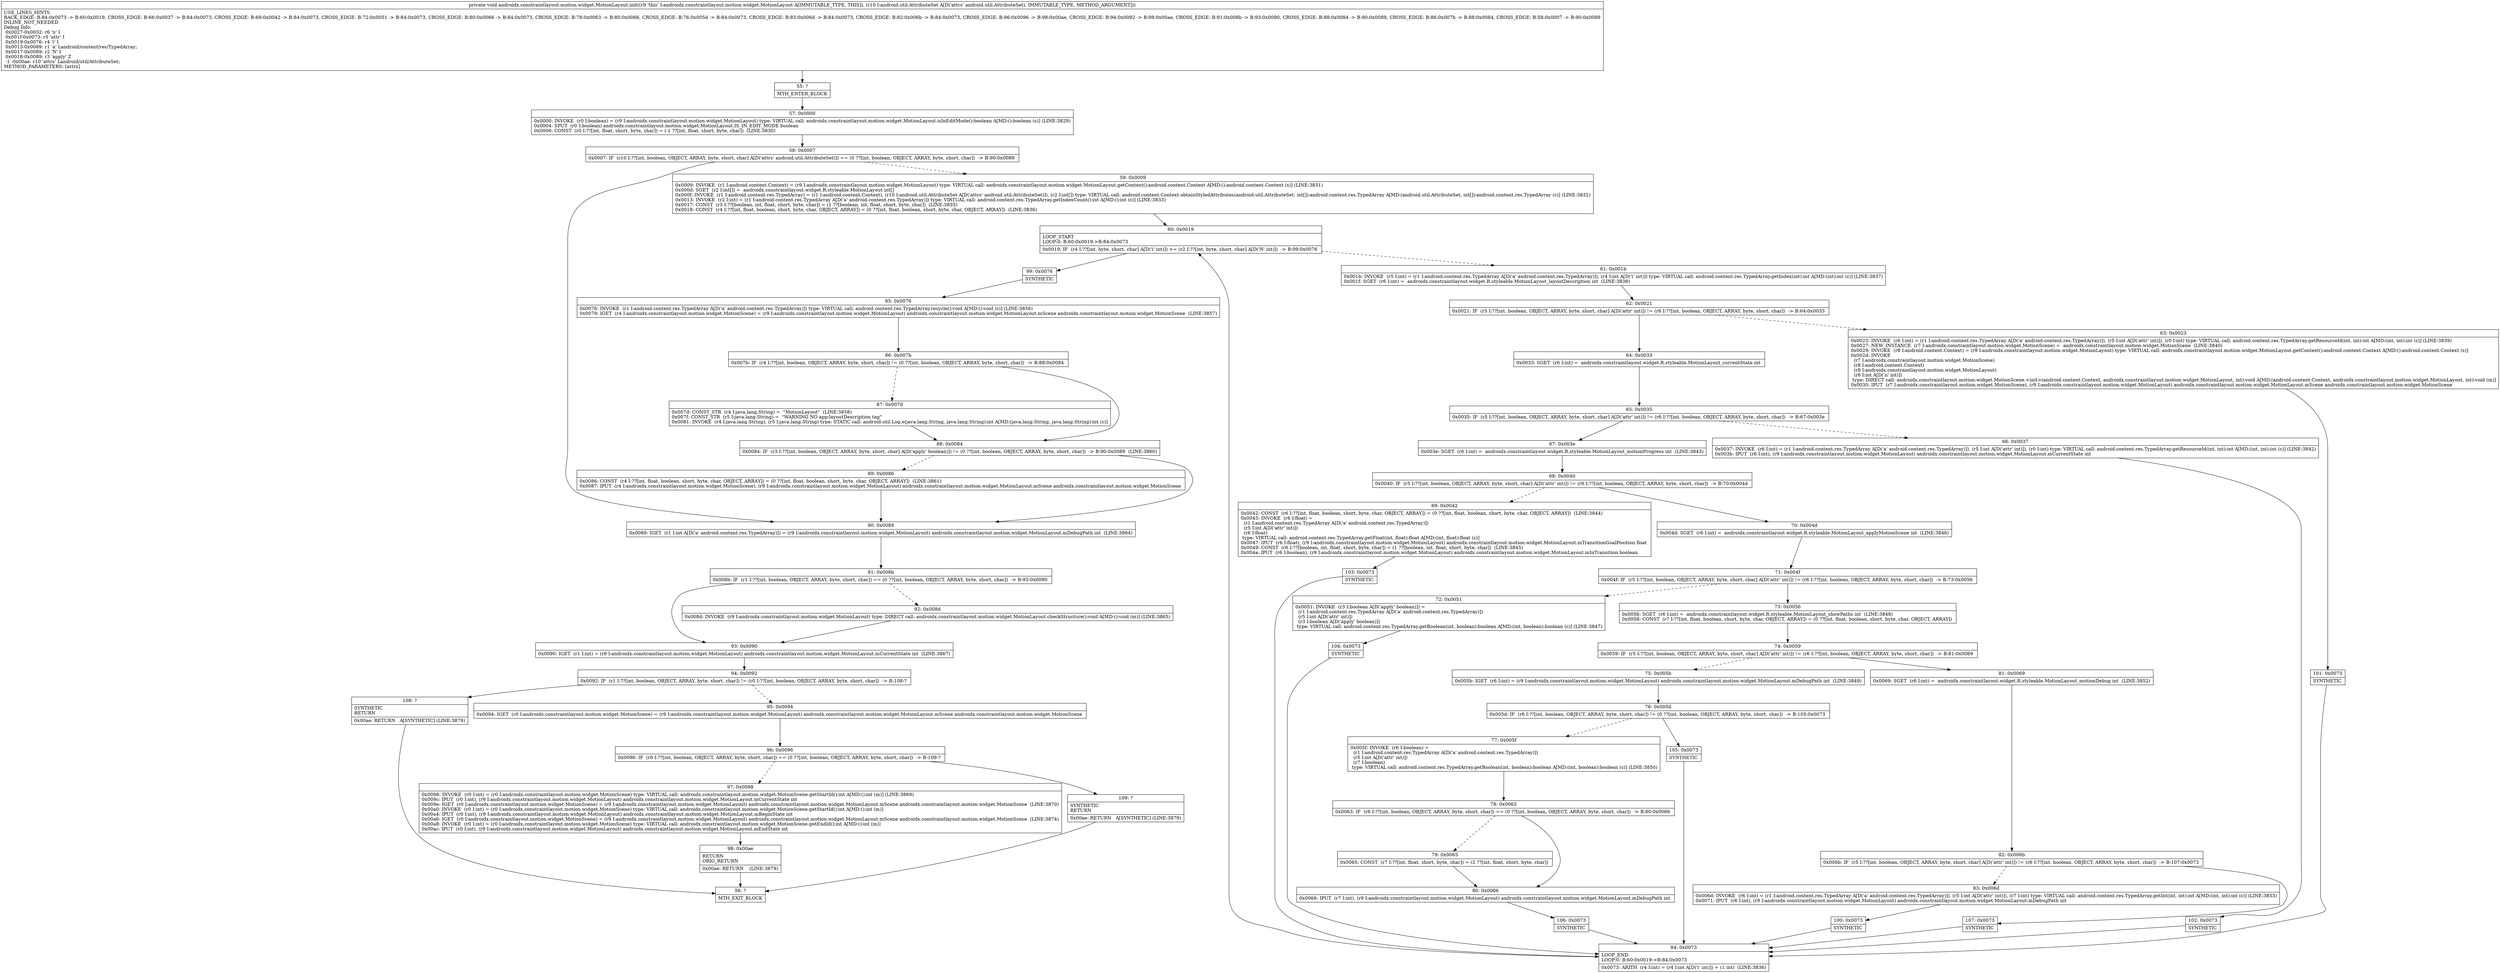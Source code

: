 digraph "CFG forandroidx.constraintlayout.motion.widget.MotionLayout.init(Landroid\/util\/AttributeSet;)V" {
Node_55 [shape=record,label="{55\:\ ?|MTH_ENTER_BLOCK\l}"];
Node_57 [shape=record,label="{57\:\ 0x0000|0x0000: INVOKE  (r0 I:boolean) = (r9 I:androidx.constraintlayout.motion.widget.MotionLayout) type: VIRTUAL call: androidx.constraintlayout.motion.widget.MotionLayout.isInEditMode():boolean A[MD:():boolean (s)] (LINE:3829)\l0x0004: SPUT  (r0 I:boolean) androidx.constraintlayout.motion.widget.MotionLayout.IS_IN_EDIT_MODE boolean \l0x0006: CONST  (r0 I:??[int, float, short, byte, char]) = (\-1 ??[int, float, short, byte, char])  (LINE:3830)\l}"];
Node_58 [shape=record,label="{58\:\ 0x0007|0x0007: IF  (r10 I:??[int, boolean, OBJECT, ARRAY, byte, short, char] A[D('attrs' android.util.AttributeSet)]) == (0 ??[int, boolean, OBJECT, ARRAY, byte, short, char])  \-\> B:90:0x0089 \l}"];
Node_59 [shape=record,label="{59\:\ 0x0009|0x0009: INVOKE  (r1 I:android.content.Context) = (r9 I:androidx.constraintlayout.motion.widget.MotionLayout) type: VIRTUAL call: androidx.constraintlayout.motion.widget.MotionLayout.getContext():android.content.Context A[MD:():android.content.Context (s)] (LINE:3831)\l0x000d: SGET  (r2 I:int[]) =  androidx.constraintlayout.widget.R.styleable.MotionLayout int[] \l0x000f: INVOKE  (r1 I:android.content.res.TypedArray) = (r1 I:android.content.Context), (r10 I:android.util.AttributeSet A[D('attrs' android.util.AttributeSet)]), (r2 I:int[]) type: VIRTUAL call: android.content.Context.obtainStyledAttributes(android.util.AttributeSet, int[]):android.content.res.TypedArray A[MD:(android.util.AttributeSet, int[]):android.content.res.TypedArray (c)] (LINE:3832)\l0x0013: INVOKE  (r2 I:int) = (r1 I:android.content.res.TypedArray A[D('a' android.content.res.TypedArray)]) type: VIRTUAL call: android.content.res.TypedArray.getIndexCount():int A[MD:():int (c)] (LINE:3833)\l0x0017: CONST  (r3 I:??[boolean, int, float, short, byte, char]) = (1 ??[boolean, int, float, short, byte, char])  (LINE:3835)\l0x0018: CONST  (r4 I:??[int, float, boolean, short, byte, char, OBJECT, ARRAY]) = (0 ??[int, float, boolean, short, byte, char, OBJECT, ARRAY])  (LINE:3836)\l}"];
Node_60 [shape=record,label="{60\:\ 0x0019|LOOP_START\lLOOP:0: B:60:0x0019\-\>B:84:0x0073\l|0x0019: IF  (r4 I:??[int, byte, short, char] A[D('i' int)]) \>= (r2 I:??[int, byte, short, char] A[D('N' int)])  \-\> B:99:0x0076 \l}"];
Node_61 [shape=record,label="{61\:\ 0x001b|0x001b: INVOKE  (r5 I:int) = (r1 I:android.content.res.TypedArray A[D('a' android.content.res.TypedArray)]), (r4 I:int A[D('i' int)]) type: VIRTUAL call: android.content.res.TypedArray.getIndex(int):int A[MD:(int):int (c)] (LINE:3837)\l0x001f: SGET  (r6 I:int) =  androidx.constraintlayout.widget.R.styleable.MotionLayout_layoutDescription int  (LINE:3838)\l}"];
Node_62 [shape=record,label="{62\:\ 0x0021|0x0021: IF  (r5 I:??[int, boolean, OBJECT, ARRAY, byte, short, char] A[D('attr' int)]) != (r6 I:??[int, boolean, OBJECT, ARRAY, byte, short, char])  \-\> B:64:0x0033 \l}"];
Node_63 [shape=record,label="{63\:\ 0x0023|0x0023: INVOKE  (r6 I:int) = (r1 I:android.content.res.TypedArray A[D('a' android.content.res.TypedArray)]), (r5 I:int A[D('attr' int)]), (r0 I:int) type: VIRTUAL call: android.content.res.TypedArray.getResourceId(int, int):int A[MD:(int, int):int (c)] (LINE:3839)\l0x0027: NEW_INSTANCE  (r7 I:androidx.constraintlayout.motion.widget.MotionScene) =  androidx.constraintlayout.motion.widget.MotionScene  (LINE:3840)\l0x0029: INVOKE  (r8 I:android.content.Context) = (r9 I:androidx.constraintlayout.motion.widget.MotionLayout) type: VIRTUAL call: androidx.constraintlayout.motion.widget.MotionLayout.getContext():android.content.Context A[MD:():android.content.Context (s)]\l0x002d: INVOKE  \l  (r7 I:androidx.constraintlayout.motion.widget.MotionScene)\l  (r8 I:android.content.Context)\l  (r9 I:androidx.constraintlayout.motion.widget.MotionLayout)\l  (r6 I:int A[D('n' int)])\l type: DIRECT call: androidx.constraintlayout.motion.widget.MotionScene.\<init\>(android.content.Context, androidx.constraintlayout.motion.widget.MotionLayout, int):void A[MD:(android.content.Context, androidx.constraintlayout.motion.widget.MotionLayout, int):void (m)]\l0x0030: IPUT  (r7 I:androidx.constraintlayout.motion.widget.MotionScene), (r9 I:androidx.constraintlayout.motion.widget.MotionLayout) androidx.constraintlayout.motion.widget.MotionLayout.mScene androidx.constraintlayout.motion.widget.MotionScene \l}"];
Node_101 [shape=record,label="{101\:\ 0x0073|SYNTHETIC\l}"];
Node_84 [shape=record,label="{84\:\ 0x0073|LOOP_END\lLOOP:0: B:60:0x0019\-\>B:84:0x0073\l|0x0073: ARITH  (r4 I:int) = (r4 I:int A[D('i' int)]) + (1 int)  (LINE:3836)\l}"];
Node_64 [shape=record,label="{64\:\ 0x0033|0x0033: SGET  (r6 I:int) =  androidx.constraintlayout.widget.R.styleable.MotionLayout_currentState int \l}"];
Node_65 [shape=record,label="{65\:\ 0x0035|0x0035: IF  (r5 I:??[int, boolean, OBJECT, ARRAY, byte, short, char] A[D('attr' int)]) != (r6 I:??[int, boolean, OBJECT, ARRAY, byte, short, char])  \-\> B:67:0x003e \l}"];
Node_66 [shape=record,label="{66\:\ 0x0037|0x0037: INVOKE  (r6 I:int) = (r1 I:android.content.res.TypedArray A[D('a' android.content.res.TypedArray)]), (r5 I:int A[D('attr' int)]), (r0 I:int) type: VIRTUAL call: android.content.res.TypedArray.getResourceId(int, int):int A[MD:(int, int):int (c)] (LINE:3842)\l0x003b: IPUT  (r6 I:int), (r9 I:androidx.constraintlayout.motion.widget.MotionLayout) androidx.constraintlayout.motion.widget.MotionLayout.mCurrentState int \l}"];
Node_102 [shape=record,label="{102\:\ 0x0073|SYNTHETIC\l}"];
Node_67 [shape=record,label="{67\:\ 0x003e|0x003e: SGET  (r6 I:int) =  androidx.constraintlayout.widget.R.styleable.MotionLayout_motionProgress int  (LINE:3843)\l}"];
Node_68 [shape=record,label="{68\:\ 0x0040|0x0040: IF  (r5 I:??[int, boolean, OBJECT, ARRAY, byte, short, char] A[D('attr' int)]) != (r6 I:??[int, boolean, OBJECT, ARRAY, byte, short, char])  \-\> B:70:0x004d \l}"];
Node_69 [shape=record,label="{69\:\ 0x0042|0x0042: CONST  (r6 I:??[int, float, boolean, short, byte, char, OBJECT, ARRAY]) = (0 ??[int, float, boolean, short, byte, char, OBJECT, ARRAY])  (LINE:3844)\l0x0043: INVOKE  (r6 I:float) = \l  (r1 I:android.content.res.TypedArray A[D('a' android.content.res.TypedArray)])\l  (r5 I:int A[D('attr' int)])\l  (r6 I:float)\l type: VIRTUAL call: android.content.res.TypedArray.getFloat(int, float):float A[MD:(int, float):float (c)]\l0x0047: IPUT  (r6 I:float), (r9 I:androidx.constraintlayout.motion.widget.MotionLayout) androidx.constraintlayout.motion.widget.MotionLayout.mTransitionGoalPosition float \l0x0049: CONST  (r6 I:??[boolean, int, float, short, byte, char]) = (1 ??[boolean, int, float, short, byte, char])  (LINE:3845)\l0x004a: IPUT  (r6 I:boolean), (r9 I:androidx.constraintlayout.motion.widget.MotionLayout) androidx.constraintlayout.motion.widget.MotionLayout.mInTransition boolean \l}"];
Node_103 [shape=record,label="{103\:\ 0x0073|SYNTHETIC\l}"];
Node_70 [shape=record,label="{70\:\ 0x004d|0x004d: SGET  (r6 I:int) =  androidx.constraintlayout.widget.R.styleable.MotionLayout_applyMotionScene int  (LINE:3846)\l}"];
Node_71 [shape=record,label="{71\:\ 0x004f|0x004f: IF  (r5 I:??[int, boolean, OBJECT, ARRAY, byte, short, char] A[D('attr' int)]) != (r6 I:??[int, boolean, OBJECT, ARRAY, byte, short, char])  \-\> B:73:0x0056 \l}"];
Node_72 [shape=record,label="{72\:\ 0x0051|0x0051: INVOKE  (r3 I:boolean A[D('apply' boolean)]) = \l  (r1 I:android.content.res.TypedArray A[D('a' android.content.res.TypedArray)])\l  (r5 I:int A[D('attr' int)])\l  (r3 I:boolean A[D('apply' boolean)])\l type: VIRTUAL call: android.content.res.TypedArray.getBoolean(int, boolean):boolean A[MD:(int, boolean):boolean (c)] (LINE:3847)\l}"];
Node_104 [shape=record,label="{104\:\ 0x0073|SYNTHETIC\l}"];
Node_73 [shape=record,label="{73\:\ 0x0056|0x0056: SGET  (r6 I:int) =  androidx.constraintlayout.widget.R.styleable.MotionLayout_showPaths int  (LINE:3848)\l0x0058: CONST  (r7 I:??[int, float, boolean, short, byte, char, OBJECT, ARRAY]) = (0 ??[int, float, boolean, short, byte, char, OBJECT, ARRAY]) \l}"];
Node_74 [shape=record,label="{74\:\ 0x0059|0x0059: IF  (r5 I:??[int, boolean, OBJECT, ARRAY, byte, short, char] A[D('attr' int)]) != (r6 I:??[int, boolean, OBJECT, ARRAY, byte, short, char])  \-\> B:81:0x0069 \l}"];
Node_75 [shape=record,label="{75\:\ 0x005b|0x005b: IGET  (r6 I:int) = (r9 I:androidx.constraintlayout.motion.widget.MotionLayout) androidx.constraintlayout.motion.widget.MotionLayout.mDebugPath int  (LINE:3849)\l}"];
Node_76 [shape=record,label="{76\:\ 0x005d|0x005d: IF  (r6 I:??[int, boolean, OBJECT, ARRAY, byte, short, char]) != (0 ??[int, boolean, OBJECT, ARRAY, byte, short, char])  \-\> B:105:0x0073 \l}"];
Node_77 [shape=record,label="{77\:\ 0x005f|0x005f: INVOKE  (r6 I:boolean) = \l  (r1 I:android.content.res.TypedArray A[D('a' android.content.res.TypedArray)])\l  (r5 I:int A[D('attr' int)])\l  (r7 I:boolean)\l type: VIRTUAL call: android.content.res.TypedArray.getBoolean(int, boolean):boolean A[MD:(int, boolean):boolean (c)] (LINE:3850)\l}"];
Node_78 [shape=record,label="{78\:\ 0x0063|0x0063: IF  (r6 I:??[int, boolean, OBJECT, ARRAY, byte, short, char]) == (0 ??[int, boolean, OBJECT, ARRAY, byte, short, char])  \-\> B:80:0x0066 \l}"];
Node_79 [shape=record,label="{79\:\ 0x0065|0x0065: CONST  (r7 I:??[int, float, short, byte, char]) = (2 ??[int, float, short, byte, char]) \l}"];
Node_80 [shape=record,label="{80\:\ 0x0066|0x0066: IPUT  (r7 I:int), (r9 I:androidx.constraintlayout.motion.widget.MotionLayout) androidx.constraintlayout.motion.widget.MotionLayout.mDebugPath int \l}"];
Node_106 [shape=record,label="{106\:\ 0x0073|SYNTHETIC\l}"];
Node_105 [shape=record,label="{105\:\ 0x0073|SYNTHETIC\l}"];
Node_81 [shape=record,label="{81\:\ 0x0069|0x0069: SGET  (r6 I:int) =  androidx.constraintlayout.widget.R.styleable.MotionLayout_motionDebug int  (LINE:3852)\l}"];
Node_82 [shape=record,label="{82\:\ 0x006b|0x006b: IF  (r5 I:??[int, boolean, OBJECT, ARRAY, byte, short, char] A[D('attr' int)]) != (r6 I:??[int, boolean, OBJECT, ARRAY, byte, short, char])  \-\> B:107:0x0073 \l}"];
Node_83 [shape=record,label="{83\:\ 0x006d|0x006d: INVOKE  (r6 I:int) = (r1 I:android.content.res.TypedArray A[D('a' android.content.res.TypedArray)]), (r5 I:int A[D('attr' int)]), (r7 I:int) type: VIRTUAL call: android.content.res.TypedArray.getInt(int, int):int A[MD:(int, int):int (c)] (LINE:3853)\l0x0071: IPUT  (r6 I:int), (r9 I:androidx.constraintlayout.motion.widget.MotionLayout) androidx.constraintlayout.motion.widget.MotionLayout.mDebugPath int \l}"];
Node_100 [shape=record,label="{100\:\ 0x0073|SYNTHETIC\l}"];
Node_107 [shape=record,label="{107\:\ 0x0073|SYNTHETIC\l}"];
Node_99 [shape=record,label="{99\:\ 0x0076|SYNTHETIC\l}"];
Node_85 [shape=record,label="{85\:\ 0x0076|0x0076: INVOKE  (r1 I:android.content.res.TypedArray A[D('a' android.content.res.TypedArray)]) type: VIRTUAL call: android.content.res.TypedArray.recycle():void A[MD:():void (c)] (LINE:3856)\l0x0079: IGET  (r4 I:androidx.constraintlayout.motion.widget.MotionScene) = (r9 I:androidx.constraintlayout.motion.widget.MotionLayout) androidx.constraintlayout.motion.widget.MotionLayout.mScene androidx.constraintlayout.motion.widget.MotionScene  (LINE:3857)\l}"];
Node_86 [shape=record,label="{86\:\ 0x007b|0x007b: IF  (r4 I:??[int, boolean, OBJECT, ARRAY, byte, short, char]) != (0 ??[int, boolean, OBJECT, ARRAY, byte, short, char])  \-\> B:88:0x0084 \l}"];
Node_87 [shape=record,label="{87\:\ 0x007d|0x007d: CONST_STR  (r4 I:java.lang.String) =  \"MotionLayout\"  (LINE:3858)\l0x007f: CONST_STR  (r5 I:java.lang.String) =  \"WARNING NO app:layoutDescription tag\" \l0x0081: INVOKE  (r4 I:java.lang.String), (r5 I:java.lang.String) type: STATIC call: android.util.Log.e(java.lang.String, java.lang.String):int A[MD:(java.lang.String, java.lang.String):int (c)]\l}"];
Node_88 [shape=record,label="{88\:\ 0x0084|0x0084: IF  (r3 I:??[int, boolean, OBJECT, ARRAY, byte, short, char] A[D('apply' boolean)]) != (0 ??[int, boolean, OBJECT, ARRAY, byte, short, char])  \-\> B:90:0x0089  (LINE:3860)\l}"];
Node_89 [shape=record,label="{89\:\ 0x0086|0x0086: CONST  (r4 I:??[int, float, boolean, short, byte, char, OBJECT, ARRAY]) = (0 ??[int, float, boolean, short, byte, char, OBJECT, ARRAY])  (LINE:3861)\l0x0087: IPUT  (r4 I:androidx.constraintlayout.motion.widget.MotionScene), (r9 I:androidx.constraintlayout.motion.widget.MotionLayout) androidx.constraintlayout.motion.widget.MotionLayout.mScene androidx.constraintlayout.motion.widget.MotionScene \l}"];
Node_90 [shape=record,label="{90\:\ 0x0089|0x0089: IGET  (r1 I:int A[D('a' android.content.res.TypedArray)]) = (r9 I:androidx.constraintlayout.motion.widget.MotionLayout) androidx.constraintlayout.motion.widget.MotionLayout.mDebugPath int  (LINE:3864)\l}"];
Node_91 [shape=record,label="{91\:\ 0x008b|0x008b: IF  (r1 I:??[int, boolean, OBJECT, ARRAY, byte, short, char]) == (0 ??[int, boolean, OBJECT, ARRAY, byte, short, char])  \-\> B:93:0x0090 \l}"];
Node_92 [shape=record,label="{92\:\ 0x008d|0x008d: INVOKE  (r9 I:androidx.constraintlayout.motion.widget.MotionLayout) type: DIRECT call: androidx.constraintlayout.motion.widget.MotionLayout.checkStructure():void A[MD:():void (m)] (LINE:3865)\l}"];
Node_93 [shape=record,label="{93\:\ 0x0090|0x0090: IGET  (r1 I:int) = (r9 I:androidx.constraintlayout.motion.widget.MotionLayout) androidx.constraintlayout.motion.widget.MotionLayout.mCurrentState int  (LINE:3867)\l}"];
Node_94 [shape=record,label="{94\:\ 0x0092|0x0092: IF  (r1 I:??[int, boolean, OBJECT, ARRAY, byte, short, char]) != (r0 I:??[int, boolean, OBJECT, ARRAY, byte, short, char])  \-\> B:108:? \l}"];
Node_95 [shape=record,label="{95\:\ 0x0094|0x0094: IGET  (r0 I:androidx.constraintlayout.motion.widget.MotionScene) = (r9 I:androidx.constraintlayout.motion.widget.MotionLayout) androidx.constraintlayout.motion.widget.MotionLayout.mScene androidx.constraintlayout.motion.widget.MotionScene \l}"];
Node_96 [shape=record,label="{96\:\ 0x0096|0x0096: IF  (r0 I:??[int, boolean, OBJECT, ARRAY, byte, short, char]) == (0 ??[int, boolean, OBJECT, ARRAY, byte, short, char])  \-\> B:109:? \l}"];
Node_97 [shape=record,label="{97\:\ 0x0098|0x0098: INVOKE  (r0 I:int) = (r0 I:androidx.constraintlayout.motion.widget.MotionScene) type: VIRTUAL call: androidx.constraintlayout.motion.widget.MotionScene.getStartId():int A[MD:():int (m)] (LINE:3869)\l0x009c: IPUT  (r0 I:int), (r9 I:androidx.constraintlayout.motion.widget.MotionLayout) androidx.constraintlayout.motion.widget.MotionLayout.mCurrentState int \l0x009e: IGET  (r0 I:androidx.constraintlayout.motion.widget.MotionScene) = (r9 I:androidx.constraintlayout.motion.widget.MotionLayout) androidx.constraintlayout.motion.widget.MotionLayout.mScene androidx.constraintlayout.motion.widget.MotionScene  (LINE:3870)\l0x00a0: INVOKE  (r0 I:int) = (r0 I:androidx.constraintlayout.motion.widget.MotionScene) type: VIRTUAL call: androidx.constraintlayout.motion.widget.MotionScene.getStartId():int A[MD:():int (m)]\l0x00a4: IPUT  (r0 I:int), (r9 I:androidx.constraintlayout.motion.widget.MotionLayout) androidx.constraintlayout.motion.widget.MotionLayout.mBeginState int \l0x00a6: IGET  (r0 I:androidx.constraintlayout.motion.widget.MotionScene) = (r9 I:androidx.constraintlayout.motion.widget.MotionLayout) androidx.constraintlayout.motion.widget.MotionLayout.mScene androidx.constraintlayout.motion.widget.MotionScene  (LINE:3874)\l0x00a8: INVOKE  (r0 I:int) = (r0 I:androidx.constraintlayout.motion.widget.MotionScene) type: VIRTUAL call: androidx.constraintlayout.motion.widget.MotionScene.getEndId():int A[MD:():int (m)]\l0x00ac: IPUT  (r0 I:int), (r9 I:androidx.constraintlayout.motion.widget.MotionLayout) androidx.constraintlayout.motion.widget.MotionLayout.mEndState int \l}"];
Node_98 [shape=record,label="{98\:\ 0x00ae|RETURN\lORIG_RETURN\l|0x00ae: RETURN    (LINE:3879)\l}"];
Node_56 [shape=record,label="{56\:\ ?|MTH_EXIT_BLOCK\l}"];
Node_109 [shape=record,label="{109\:\ ?|SYNTHETIC\lRETURN\l|0x00ae: RETURN   A[SYNTHETIC] (LINE:3879)\l}"];
Node_108 [shape=record,label="{108\:\ ?|SYNTHETIC\lRETURN\l|0x00ae: RETURN   A[SYNTHETIC] (LINE:3879)\l}"];
MethodNode[shape=record,label="{private void androidx.constraintlayout.motion.widget.MotionLayout.init((r9 'this' I:androidx.constraintlayout.motion.widget.MotionLayout A[IMMUTABLE_TYPE, THIS]), (r10 I:android.util.AttributeSet A[D('attrs' android.util.AttributeSet), IMMUTABLE_TYPE, METHOD_ARGUMENT]))  | USE_LINES_HINTS\lBACK_EDGE: B:84:0x0073 \-\> B:60:0x0019, CROSS_EDGE: B:66:0x0037 \-\> B:84:0x0073, CROSS_EDGE: B:69:0x0042 \-\> B:84:0x0073, CROSS_EDGE: B:72:0x0051 \-\> B:84:0x0073, CROSS_EDGE: B:80:0x0066 \-\> B:84:0x0073, CROSS_EDGE: B:78:0x0063 \-\> B:80:0x0066, CROSS_EDGE: B:76:0x005d \-\> B:84:0x0073, CROSS_EDGE: B:83:0x006d \-\> B:84:0x0073, CROSS_EDGE: B:82:0x006b \-\> B:84:0x0073, CROSS_EDGE: B:96:0x0096 \-\> B:98:0x00ae, CROSS_EDGE: B:94:0x0092 \-\> B:98:0x00ae, CROSS_EDGE: B:91:0x008b \-\> B:93:0x0090, CROSS_EDGE: B:88:0x0084 \-\> B:90:0x0089, CROSS_EDGE: B:86:0x007b \-\> B:88:0x0084, CROSS_EDGE: B:58:0x0007 \-\> B:90:0x0089\lINLINE_NOT_NEEDED\lDebug Info:\l  0x0027\-0x0032: r6 'n' I\l  0x001f\-0x0073: r5 'attr' I\l  0x0019\-0x0076: r4 'i' I\l  0x0013\-0x0089: r1 'a' Landroid\/content\/res\/TypedArray;\l  0x0017\-0x0089: r2 'N' I\l  0x0018\-0x0089: r3 'apply' Z\l  \-1 \-0x00ae: r10 'attrs' Landroid\/util\/AttributeSet;\lMETHOD_PARAMETERS: [attrs]\l}"];
MethodNode -> Node_55;Node_55 -> Node_57;
Node_57 -> Node_58;
Node_58 -> Node_59[style=dashed];
Node_58 -> Node_90;
Node_59 -> Node_60;
Node_60 -> Node_61[style=dashed];
Node_60 -> Node_99;
Node_61 -> Node_62;
Node_62 -> Node_63[style=dashed];
Node_62 -> Node_64;
Node_63 -> Node_101;
Node_101 -> Node_84;
Node_84 -> Node_60;
Node_64 -> Node_65;
Node_65 -> Node_66[style=dashed];
Node_65 -> Node_67;
Node_66 -> Node_102;
Node_102 -> Node_84;
Node_67 -> Node_68;
Node_68 -> Node_69[style=dashed];
Node_68 -> Node_70;
Node_69 -> Node_103;
Node_103 -> Node_84;
Node_70 -> Node_71;
Node_71 -> Node_72[style=dashed];
Node_71 -> Node_73;
Node_72 -> Node_104;
Node_104 -> Node_84;
Node_73 -> Node_74;
Node_74 -> Node_75[style=dashed];
Node_74 -> Node_81;
Node_75 -> Node_76;
Node_76 -> Node_77[style=dashed];
Node_76 -> Node_105;
Node_77 -> Node_78;
Node_78 -> Node_79[style=dashed];
Node_78 -> Node_80;
Node_79 -> Node_80;
Node_80 -> Node_106;
Node_106 -> Node_84;
Node_105 -> Node_84;
Node_81 -> Node_82;
Node_82 -> Node_83[style=dashed];
Node_82 -> Node_107;
Node_83 -> Node_100;
Node_100 -> Node_84;
Node_107 -> Node_84;
Node_99 -> Node_85;
Node_85 -> Node_86;
Node_86 -> Node_87[style=dashed];
Node_86 -> Node_88;
Node_87 -> Node_88;
Node_88 -> Node_89[style=dashed];
Node_88 -> Node_90;
Node_89 -> Node_90;
Node_90 -> Node_91;
Node_91 -> Node_92[style=dashed];
Node_91 -> Node_93;
Node_92 -> Node_93;
Node_93 -> Node_94;
Node_94 -> Node_95[style=dashed];
Node_94 -> Node_108;
Node_95 -> Node_96;
Node_96 -> Node_97[style=dashed];
Node_96 -> Node_109;
Node_97 -> Node_98;
Node_98 -> Node_56;
Node_109 -> Node_56;
Node_108 -> Node_56;
}

